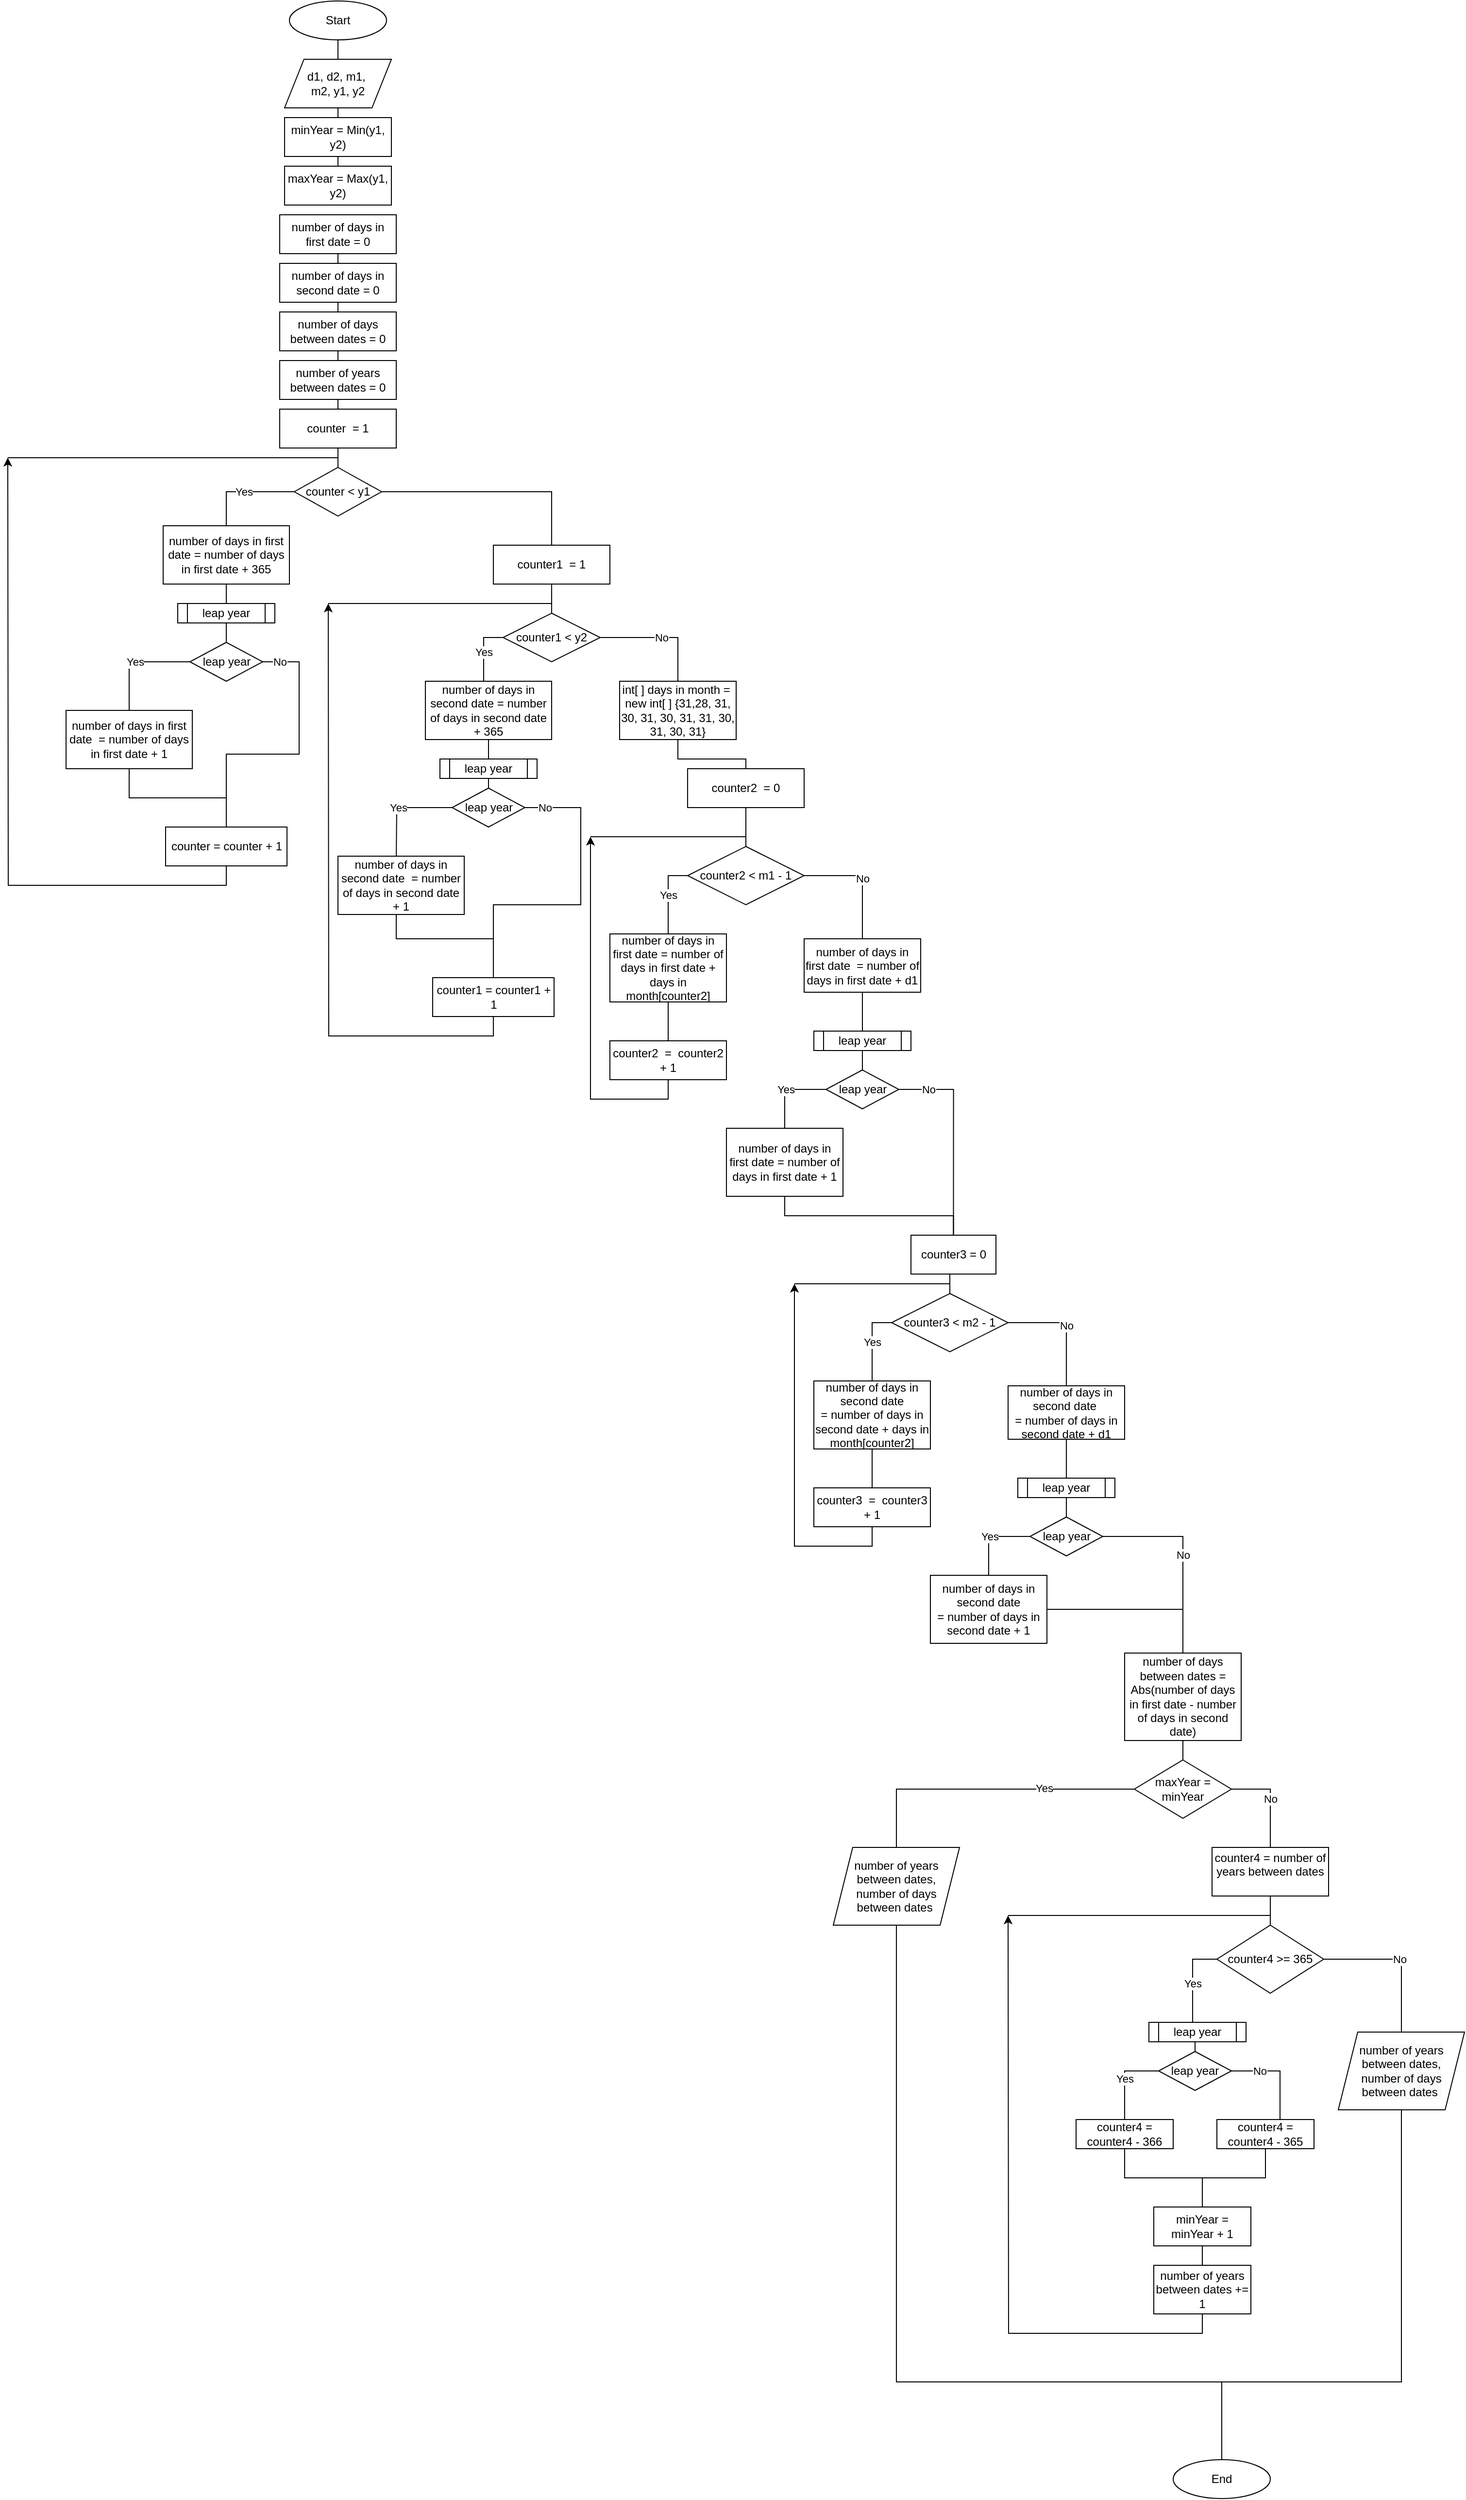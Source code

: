 <mxfile version="13.8.7" type="device"><diagram id="DmY2HvCNwbbvn5zzfC1T" name="Page-1"><mxGraphModel dx="1113" dy="654" grid="1" gridSize="10" guides="1" tooltips="1" connect="1" arrows="1" fold="1" page="1" pageScale="1" pageWidth="850" pageHeight="1100" math="0" shadow="0"><root><mxCell id="0"/><mxCell id="1" parent="0"/><mxCell id="CWqzJnqhIfR3baOjZbIU-3" style="edgeStyle=orthogonalEdgeStyle;rounded=0;orthogonalLoop=1;jettySize=auto;html=1;exitX=0.5;exitY=1;exitDx=0;exitDy=0;endArrow=none;endFill=0;" edge="1" parent="1" source="CWqzJnqhIfR3baOjZbIU-1" target="CWqzJnqhIfR3baOjZbIU-2"><mxGeometry relative="1" as="geometry"/></mxCell><mxCell id="CWqzJnqhIfR3baOjZbIU-1" value="Start" style="ellipse;whiteSpace=wrap;html=1;" vertex="1" parent="1"><mxGeometry x="340" y="10" width="100" height="40" as="geometry"/></mxCell><mxCell id="CWqzJnqhIfR3baOjZbIU-6" style="edgeStyle=orthogonalEdgeStyle;rounded=0;orthogonalLoop=1;jettySize=auto;html=1;exitX=0.5;exitY=1;exitDx=0;exitDy=0;endArrow=none;endFill=0;" edge="1" parent="1" source="CWqzJnqhIfR3baOjZbIU-2" target="CWqzJnqhIfR3baOjZbIU-5"><mxGeometry relative="1" as="geometry"/></mxCell><mxCell id="CWqzJnqhIfR3baOjZbIU-2" value="d1, d2, m1,&amp;nbsp;&lt;br&gt;m2, y1, y2" style="shape=parallelogram;perimeter=parallelogramPerimeter;whiteSpace=wrap;html=1;fixedSize=1;" vertex="1" parent="1"><mxGeometry x="335" y="70" width="110" height="50" as="geometry"/></mxCell><mxCell id="CWqzJnqhIfR3baOjZbIU-8" style="edgeStyle=orthogonalEdgeStyle;rounded=0;orthogonalLoop=1;jettySize=auto;html=1;exitX=0.5;exitY=1;exitDx=0;exitDy=0;entryX=0.5;entryY=0;entryDx=0;entryDy=0;endArrow=none;endFill=0;" edge="1" parent="1" source="CWqzJnqhIfR3baOjZbIU-5" target="CWqzJnqhIfR3baOjZbIU-7"><mxGeometry relative="1" as="geometry"/></mxCell><mxCell id="CWqzJnqhIfR3baOjZbIU-5" value="minYear = Min(y1, y2)" style="rounded=0;whiteSpace=wrap;html=1;" vertex="1" parent="1"><mxGeometry x="335" y="130" width="110" height="40" as="geometry"/></mxCell><mxCell id="CWqzJnqhIfR3baOjZbIU-7" value="maxYear = Max(y1, y2)" style="rounded=0;whiteSpace=wrap;html=1;" vertex="1" parent="1"><mxGeometry x="335" y="180" width="110" height="40" as="geometry"/></mxCell><mxCell id="CWqzJnqhIfR3baOjZbIU-11" style="edgeStyle=orthogonalEdgeStyle;rounded=0;orthogonalLoop=1;jettySize=auto;html=1;exitX=0.5;exitY=1;exitDx=0;exitDy=0;endArrow=none;endFill=0;" edge="1" parent="1" source="CWqzJnqhIfR3baOjZbIU-9" target="CWqzJnqhIfR3baOjZbIU-10"><mxGeometry relative="1" as="geometry"/></mxCell><mxCell id="CWqzJnqhIfR3baOjZbIU-9" value="number of days in first date = 0" style="rounded=0;whiteSpace=wrap;html=1;" vertex="1" parent="1"><mxGeometry x="330" y="230" width="120" height="40" as="geometry"/></mxCell><mxCell id="CWqzJnqhIfR3baOjZbIU-13" style="edgeStyle=orthogonalEdgeStyle;rounded=0;orthogonalLoop=1;jettySize=auto;html=1;exitX=0.5;exitY=1;exitDx=0;exitDy=0;endArrow=none;endFill=0;" edge="1" parent="1" source="CWqzJnqhIfR3baOjZbIU-10" target="CWqzJnqhIfR3baOjZbIU-12"><mxGeometry relative="1" as="geometry"/></mxCell><mxCell id="CWqzJnqhIfR3baOjZbIU-10" value="number of days in second date = 0" style="rounded=0;whiteSpace=wrap;html=1;" vertex="1" parent="1"><mxGeometry x="330" y="280" width="120" height="40" as="geometry"/></mxCell><mxCell id="CWqzJnqhIfR3baOjZbIU-15" style="edgeStyle=orthogonalEdgeStyle;rounded=0;orthogonalLoop=1;jettySize=auto;html=1;exitX=0.5;exitY=1;exitDx=0;exitDy=0;endArrow=none;endFill=0;" edge="1" parent="1" source="CWqzJnqhIfR3baOjZbIU-12" target="CWqzJnqhIfR3baOjZbIU-14"><mxGeometry relative="1" as="geometry"/></mxCell><mxCell id="CWqzJnqhIfR3baOjZbIU-12" value="number of days between dates = 0" style="rounded=0;whiteSpace=wrap;html=1;" vertex="1" parent="1"><mxGeometry x="330" y="330" width="120" height="40" as="geometry"/></mxCell><mxCell id="CWqzJnqhIfR3baOjZbIU-19" style="edgeStyle=orthogonalEdgeStyle;rounded=0;orthogonalLoop=1;jettySize=auto;html=1;exitX=0.5;exitY=1;exitDx=0;exitDy=0;endArrow=none;endFill=0;" edge="1" parent="1" source="CWqzJnqhIfR3baOjZbIU-14" target="CWqzJnqhIfR3baOjZbIU-18"><mxGeometry relative="1" as="geometry"/></mxCell><mxCell id="CWqzJnqhIfR3baOjZbIU-14" value="number of years between dates = 0" style="rounded=0;whiteSpace=wrap;html=1;" vertex="1" parent="1"><mxGeometry x="330" y="380" width="120" height="40" as="geometry"/></mxCell><mxCell id="CWqzJnqhIfR3baOjZbIU-22" value="Yes" style="edgeStyle=orthogonalEdgeStyle;rounded=0;orthogonalLoop=1;jettySize=auto;html=1;exitX=0;exitY=0.5;exitDx=0;exitDy=0;endArrow=none;endFill=0;" edge="1" parent="1" source="CWqzJnqhIfR3baOjZbIU-17" target="CWqzJnqhIfR3baOjZbIU-21"><mxGeometry relative="1" as="geometry"/></mxCell><mxCell id="CWqzJnqhIfR3baOjZbIU-52" style="edgeStyle=orthogonalEdgeStyle;rounded=0;orthogonalLoop=1;jettySize=auto;html=1;exitX=1;exitY=0.5;exitDx=0;exitDy=0;endArrow=none;endFill=0;" edge="1" parent="1" source="CWqzJnqhIfR3baOjZbIU-17" target="CWqzJnqhIfR3baOjZbIU-47"><mxGeometry relative="1" as="geometry"/></mxCell><mxCell id="CWqzJnqhIfR3baOjZbIU-17" value="counter &amp;lt; y1" style="rhombus;whiteSpace=wrap;html=1;" vertex="1" parent="1"><mxGeometry x="345" y="490" width="90" height="50" as="geometry"/></mxCell><mxCell id="CWqzJnqhIfR3baOjZbIU-20" style="edgeStyle=orthogonalEdgeStyle;rounded=0;orthogonalLoop=1;jettySize=auto;html=1;exitX=0.5;exitY=1;exitDx=0;exitDy=0;endArrow=none;endFill=0;" edge="1" parent="1" source="CWqzJnqhIfR3baOjZbIU-18" target="CWqzJnqhIfR3baOjZbIU-17"><mxGeometry relative="1" as="geometry"/></mxCell><mxCell id="CWqzJnqhIfR3baOjZbIU-18" value="counter&amp;nbsp; = 1" style="rounded=0;whiteSpace=wrap;html=1;" vertex="1" parent="1"><mxGeometry x="330" y="430" width="120" height="40" as="geometry"/></mxCell><mxCell id="CWqzJnqhIfR3baOjZbIU-25" style="edgeStyle=orthogonalEdgeStyle;rounded=0;orthogonalLoop=1;jettySize=auto;html=1;exitX=0.5;exitY=1;exitDx=0;exitDy=0;endArrow=none;endFill=0;" edge="1" parent="1" source="CWqzJnqhIfR3baOjZbIU-21" target="CWqzJnqhIfR3baOjZbIU-24"><mxGeometry relative="1" as="geometry"/></mxCell><mxCell id="CWqzJnqhIfR3baOjZbIU-21" value="&lt;span&gt;number of days in first date =&amp;nbsp;&lt;/span&gt;number of days in first date + 365" style="rounded=0;whiteSpace=wrap;html=1;" vertex="1" parent="1"><mxGeometry x="210" y="550" width="130" height="60" as="geometry"/></mxCell><mxCell id="CWqzJnqhIfR3baOjZbIU-28" style="edgeStyle=orthogonalEdgeStyle;rounded=0;orthogonalLoop=1;jettySize=auto;html=1;exitX=0.5;exitY=1;exitDx=0;exitDy=0;endArrow=none;endFill=0;" edge="1" parent="1" source="CWqzJnqhIfR3baOjZbIU-24" target="CWqzJnqhIfR3baOjZbIU-26"><mxGeometry relative="1" as="geometry"/></mxCell><mxCell id="CWqzJnqhIfR3baOjZbIU-24" value="leap year" style="shape=process;whiteSpace=wrap;html=1;backgroundOutline=1;" vertex="1" parent="1"><mxGeometry x="225" y="630" width="100" height="20" as="geometry"/></mxCell><mxCell id="CWqzJnqhIfR3baOjZbIU-29" value="Yes" style="edgeStyle=orthogonalEdgeStyle;rounded=0;orthogonalLoop=1;jettySize=auto;html=1;exitX=0;exitY=0.5;exitDx=0;exitDy=0;endArrow=none;endFill=0;" edge="1" parent="1" source="CWqzJnqhIfR3baOjZbIU-26" target="CWqzJnqhIfR3baOjZbIU-27"><mxGeometry relative="1" as="geometry"/></mxCell><mxCell id="CWqzJnqhIfR3baOjZbIU-32" value="No" style="edgeStyle=orthogonalEdgeStyle;rounded=0;orthogonalLoop=1;jettySize=auto;html=1;exitX=1;exitY=0.5;exitDx=0;exitDy=0;endArrow=none;endFill=0;" edge="1" parent="1" source="CWqzJnqhIfR3baOjZbIU-26" target="CWqzJnqhIfR3baOjZbIU-30"><mxGeometry x="-0.876" relative="1" as="geometry"><Array as="points"><mxPoint x="350" y="690"/><mxPoint x="350" y="785"/><mxPoint x="275" y="785"/></Array><mxPoint as="offset"/></mxGeometry></mxCell><mxCell id="CWqzJnqhIfR3baOjZbIU-26" value="leap year" style="rhombus;whiteSpace=wrap;html=1;" vertex="1" parent="1"><mxGeometry x="237.5" y="670" width="75" height="40" as="geometry"/></mxCell><mxCell id="CWqzJnqhIfR3baOjZbIU-31" style="edgeStyle=orthogonalEdgeStyle;rounded=0;orthogonalLoop=1;jettySize=auto;html=1;exitX=0.5;exitY=1;exitDx=0;exitDy=0;entryX=0.5;entryY=0;entryDx=0;entryDy=0;endArrow=none;endFill=0;" edge="1" parent="1" source="CWqzJnqhIfR3baOjZbIU-27" target="CWqzJnqhIfR3baOjZbIU-30"><mxGeometry relative="1" as="geometry"/></mxCell><mxCell id="CWqzJnqhIfR3baOjZbIU-27" value="&lt;span&gt;number of days in first date&amp;nbsp; =&amp;nbsp;&lt;/span&gt;number of days in first date + 1" style="rounded=0;whiteSpace=wrap;html=1;" vertex="1" parent="1"><mxGeometry x="110" y="740" width="130" height="60" as="geometry"/></mxCell><mxCell id="CWqzJnqhIfR3baOjZbIU-33" style="edgeStyle=orthogonalEdgeStyle;rounded=0;orthogonalLoop=1;jettySize=auto;html=1;exitX=0.5;exitY=1;exitDx=0;exitDy=0;endArrow=classic;endFill=1;" edge="1" parent="1" source="CWqzJnqhIfR3baOjZbIU-30"><mxGeometry relative="1" as="geometry"><mxPoint x="50" y="480" as="targetPoint"/></mxGeometry></mxCell><mxCell id="CWqzJnqhIfR3baOjZbIU-30" value="counter = counter + 1" style="rounded=0;whiteSpace=wrap;html=1;" vertex="1" parent="1"><mxGeometry x="212.5" y="860" width="125" height="40" as="geometry"/></mxCell><mxCell id="CWqzJnqhIfR3baOjZbIU-34" value="" style="endArrow=none;html=1;" edge="1" parent="1"><mxGeometry width="50" height="50" relative="1" as="geometry"><mxPoint x="50" y="480" as="sourcePoint"/><mxPoint x="390" y="480" as="targetPoint"/></mxGeometry></mxCell><mxCell id="CWqzJnqhIfR3baOjZbIU-35" style="edgeStyle=orthogonalEdgeStyle;rounded=0;orthogonalLoop=1;jettySize=auto;html=1;exitX=0.5;exitY=1;exitDx=0;exitDy=0;endArrow=none;endFill=0;" edge="1" parent="1" source="CWqzJnqhIfR3baOjZbIU-36" target="CWqzJnqhIfR3baOjZbIU-38"><mxGeometry relative="1" as="geometry"/></mxCell><mxCell id="CWqzJnqhIfR3baOjZbIU-36" value="&lt;span&gt;number of days in second date =&amp;nbsp;&lt;/span&gt;number of days in second date + 365" style="rounded=0;whiteSpace=wrap;html=1;" vertex="1" parent="1"><mxGeometry x="480" y="710" width="130" height="60" as="geometry"/></mxCell><mxCell id="CWqzJnqhIfR3baOjZbIU-37" style="edgeStyle=orthogonalEdgeStyle;rounded=0;orthogonalLoop=1;jettySize=auto;html=1;exitX=0.5;exitY=1;exitDx=0;exitDy=0;endArrow=none;endFill=0;" edge="1" parent="1" source="CWqzJnqhIfR3baOjZbIU-38" target="CWqzJnqhIfR3baOjZbIU-41"><mxGeometry relative="1" as="geometry"/></mxCell><mxCell id="CWqzJnqhIfR3baOjZbIU-38" value="leap year" style="shape=process;whiteSpace=wrap;html=1;backgroundOutline=1;" vertex="1" parent="1"><mxGeometry x="495" y="790" width="100" height="20" as="geometry"/></mxCell><mxCell id="CWqzJnqhIfR3baOjZbIU-39" value="Yes" style="edgeStyle=orthogonalEdgeStyle;rounded=0;orthogonalLoop=1;jettySize=auto;html=1;exitX=0;exitY=0.5;exitDx=0;exitDy=0;endArrow=none;endFill=0;" edge="1" parent="1" source="CWqzJnqhIfR3baOjZbIU-41"><mxGeometry relative="1" as="geometry"><mxPoint x="450" y="895" as="targetPoint"/></mxGeometry></mxCell><mxCell id="CWqzJnqhIfR3baOjZbIU-40" value="No" style="edgeStyle=orthogonalEdgeStyle;rounded=0;orthogonalLoop=1;jettySize=auto;html=1;exitX=1;exitY=0.5;exitDx=0;exitDy=0;endArrow=none;endFill=0;" edge="1" parent="1" source="CWqzJnqhIfR3baOjZbIU-41" target="CWqzJnqhIfR3baOjZbIU-44"><mxGeometry x="-0.876" relative="1" as="geometry"><Array as="points"><mxPoint x="640" y="840"/><mxPoint x="640" y="940"/><mxPoint x="550" y="940"/></Array><mxPoint as="offset"/></mxGeometry></mxCell><mxCell id="CWqzJnqhIfR3baOjZbIU-41" value="leap year" style="rhombus;whiteSpace=wrap;html=1;" vertex="1" parent="1"><mxGeometry x="507.5" y="820" width="75" height="40" as="geometry"/></mxCell><mxCell id="CWqzJnqhIfR3baOjZbIU-42" style="edgeStyle=orthogonalEdgeStyle;rounded=0;orthogonalLoop=1;jettySize=auto;html=1;entryX=0.5;entryY=0;entryDx=0;entryDy=0;endArrow=none;endFill=0;" edge="1" parent="1" target="CWqzJnqhIfR3baOjZbIU-44"><mxGeometry relative="1" as="geometry"><mxPoint x="450" y="950" as="sourcePoint"/><Array as="points"><mxPoint x="450" y="975"/><mxPoint x="550" y="975"/></Array></mxGeometry></mxCell><mxCell id="CWqzJnqhIfR3baOjZbIU-43" value="&lt;span&gt;number of days in second date&amp;nbsp; =&amp;nbsp;&lt;/span&gt;number of days in second date + 1" style="rounded=0;whiteSpace=wrap;html=1;" vertex="1" parent="1"><mxGeometry x="390" y="890" width="130" height="60" as="geometry"/></mxCell><mxCell id="CWqzJnqhIfR3baOjZbIU-51" style="edgeStyle=orthogonalEdgeStyle;rounded=0;orthogonalLoop=1;jettySize=auto;html=1;exitX=0.5;exitY=1;exitDx=0;exitDy=0;endArrow=classic;endFill=1;" edge="1" parent="1" source="CWqzJnqhIfR3baOjZbIU-44"><mxGeometry relative="1" as="geometry"><mxPoint x="380" y="630" as="targetPoint"/></mxGeometry></mxCell><mxCell id="CWqzJnqhIfR3baOjZbIU-44" value="counter1 = counter1 + 1" style="rounded=0;whiteSpace=wrap;html=1;" vertex="1" parent="1"><mxGeometry x="487.5" y="1015" width="125" height="40" as="geometry"/></mxCell><mxCell id="CWqzJnqhIfR3baOjZbIU-49" style="edgeStyle=orthogonalEdgeStyle;rounded=0;orthogonalLoop=1;jettySize=auto;html=1;exitX=0.5;exitY=1;exitDx=0;exitDy=0;endArrow=none;endFill=0;" edge="1" parent="1" source="CWqzJnqhIfR3baOjZbIU-47" target="CWqzJnqhIfR3baOjZbIU-48"><mxGeometry relative="1" as="geometry"/></mxCell><mxCell id="CWqzJnqhIfR3baOjZbIU-47" value="counter1&amp;nbsp; = 1" style="rounded=0;whiteSpace=wrap;html=1;" vertex="1" parent="1"><mxGeometry x="550" y="570" width="120" height="40" as="geometry"/></mxCell><mxCell id="CWqzJnqhIfR3baOjZbIU-53" value="Yes" style="edgeStyle=orthogonalEdgeStyle;rounded=0;orthogonalLoop=1;jettySize=auto;html=1;exitX=0;exitY=0.5;exitDx=0;exitDy=0;endArrow=none;endFill=0;" edge="1" parent="1" source="CWqzJnqhIfR3baOjZbIU-48" target="CWqzJnqhIfR3baOjZbIU-36"><mxGeometry relative="1" as="geometry"/></mxCell><mxCell id="CWqzJnqhIfR3baOjZbIU-56" value="No" style="edgeStyle=orthogonalEdgeStyle;rounded=0;orthogonalLoop=1;jettySize=auto;html=1;exitX=1;exitY=0.5;exitDx=0;exitDy=0;endArrow=none;endFill=0;" edge="1" parent="1" source="CWqzJnqhIfR3baOjZbIU-48" target="CWqzJnqhIfR3baOjZbIU-55"><mxGeometry relative="1" as="geometry"/></mxCell><mxCell id="CWqzJnqhIfR3baOjZbIU-48" value="counter1 &amp;lt; y2" style="rhombus;whiteSpace=wrap;html=1;" vertex="1" parent="1"><mxGeometry x="560" y="640" width="100" height="50" as="geometry"/></mxCell><mxCell id="CWqzJnqhIfR3baOjZbIU-54" value="" style="endArrow=none;html=1;" edge="1" parent="1"><mxGeometry width="50" height="50" relative="1" as="geometry"><mxPoint x="380" y="630" as="sourcePoint"/><mxPoint x="610" y="630" as="targetPoint"/></mxGeometry></mxCell><mxCell id="CWqzJnqhIfR3baOjZbIU-58" style="edgeStyle=orthogonalEdgeStyle;rounded=0;orthogonalLoop=1;jettySize=auto;html=1;exitX=0.5;exitY=1;exitDx=0;exitDy=0;entryX=0.5;entryY=0;entryDx=0;entryDy=0;endArrow=none;endFill=0;" edge="1" parent="1" source="CWqzJnqhIfR3baOjZbIU-55" target="CWqzJnqhIfR3baOjZbIU-57"><mxGeometry relative="1" as="geometry"/></mxCell><mxCell id="CWqzJnqhIfR3baOjZbIU-55" value="int[ ] days in month =&amp;nbsp;&lt;br&gt;new int[ ] {31,28, 31, 30, 31, 30, 31, 31, 30, 31, 30, 31}" style="rounded=0;whiteSpace=wrap;html=1;" vertex="1" parent="1"><mxGeometry x="680" y="710" width="120" height="60" as="geometry"/></mxCell><mxCell id="CWqzJnqhIfR3baOjZbIU-61" style="edgeStyle=orthogonalEdgeStyle;rounded=0;orthogonalLoop=1;jettySize=auto;html=1;exitX=0.5;exitY=1;exitDx=0;exitDy=0;entryX=0.5;entryY=0;entryDx=0;entryDy=0;endArrow=none;endFill=0;" edge="1" parent="1" source="CWqzJnqhIfR3baOjZbIU-57" target="CWqzJnqhIfR3baOjZbIU-59"><mxGeometry relative="1" as="geometry"/></mxCell><mxCell id="CWqzJnqhIfR3baOjZbIU-57" value="counter2&amp;nbsp; = 0" style="rounded=0;whiteSpace=wrap;html=1;" vertex="1" parent="1"><mxGeometry x="750" y="800" width="120" height="40" as="geometry"/></mxCell><mxCell id="CWqzJnqhIfR3baOjZbIU-63" value="Yes" style="edgeStyle=orthogonalEdgeStyle;rounded=0;orthogonalLoop=1;jettySize=auto;html=1;exitX=0;exitY=0.5;exitDx=0;exitDy=0;entryX=0.5;entryY=0;entryDx=0;entryDy=0;endArrow=none;endFill=0;" edge="1" parent="1" source="CWqzJnqhIfR3baOjZbIU-59" target="CWqzJnqhIfR3baOjZbIU-62"><mxGeometry relative="1" as="geometry"/></mxCell><mxCell id="CWqzJnqhIfR3baOjZbIU-69" value="No" style="edgeStyle=orthogonalEdgeStyle;rounded=0;orthogonalLoop=1;jettySize=auto;html=1;exitX=1;exitY=0.5;exitDx=0;exitDy=0;endArrow=none;endFill=0;" edge="1" parent="1" source="CWqzJnqhIfR3baOjZbIU-59" target="CWqzJnqhIfR3baOjZbIU-68"><mxGeometry relative="1" as="geometry"/></mxCell><mxCell id="CWqzJnqhIfR3baOjZbIU-59" value="counter2 &amp;lt; m1 - 1" style="rhombus;whiteSpace=wrap;html=1;" vertex="1" parent="1"><mxGeometry x="750" y="880" width="120" height="60" as="geometry"/></mxCell><mxCell id="CWqzJnqhIfR3baOjZbIU-65" style="edgeStyle=orthogonalEdgeStyle;rounded=0;orthogonalLoop=1;jettySize=auto;html=1;exitX=0.5;exitY=1;exitDx=0;exitDy=0;endArrow=none;endFill=0;" edge="1" parent="1" source="CWqzJnqhIfR3baOjZbIU-62" target="CWqzJnqhIfR3baOjZbIU-64"><mxGeometry relative="1" as="geometry"/></mxCell><mxCell id="CWqzJnqhIfR3baOjZbIU-62" value="number of days in first date =&amp;nbsp;number of days in first date + days in month[counter2]" style="rounded=0;whiteSpace=wrap;html=1;" vertex="1" parent="1"><mxGeometry x="670" y="970" width="120" height="70" as="geometry"/></mxCell><mxCell id="CWqzJnqhIfR3baOjZbIU-66" style="edgeStyle=orthogonalEdgeStyle;rounded=0;orthogonalLoop=1;jettySize=auto;html=1;exitX=0.5;exitY=1;exitDx=0;exitDy=0;endArrow=classic;endFill=1;" edge="1" parent="1" source="CWqzJnqhIfR3baOjZbIU-64"><mxGeometry relative="1" as="geometry"><mxPoint x="650" y="870" as="targetPoint"/></mxGeometry></mxCell><mxCell id="CWqzJnqhIfR3baOjZbIU-64" value="counter2&amp;nbsp; =&amp;nbsp; counter2 + 1" style="rounded=0;whiteSpace=wrap;html=1;" vertex="1" parent="1"><mxGeometry x="670" y="1080" width="120" height="40" as="geometry"/></mxCell><mxCell id="CWqzJnqhIfR3baOjZbIU-67" value="" style="endArrow=none;html=1;" edge="1" parent="1"><mxGeometry width="50" height="50" relative="1" as="geometry"><mxPoint x="650" y="870" as="sourcePoint"/><mxPoint x="810" y="870" as="targetPoint"/></mxGeometry></mxCell><mxCell id="CWqzJnqhIfR3baOjZbIU-72" style="edgeStyle=orthogonalEdgeStyle;rounded=0;orthogonalLoop=1;jettySize=auto;html=1;exitX=0.5;exitY=1;exitDx=0;exitDy=0;endArrow=none;endFill=0;" edge="1" parent="1" source="CWqzJnqhIfR3baOjZbIU-68" target="CWqzJnqhIfR3baOjZbIU-71"><mxGeometry relative="1" as="geometry"/></mxCell><mxCell id="CWqzJnqhIfR3baOjZbIU-68" value="number of days in first date&amp;nbsp; =&amp;nbsp;number of days in first date + d1" style="rounded=0;whiteSpace=wrap;html=1;" vertex="1" parent="1"><mxGeometry x="870" y="975" width="120" height="55" as="geometry"/></mxCell><mxCell id="CWqzJnqhIfR3baOjZbIU-75" style="edgeStyle=orthogonalEdgeStyle;rounded=0;orthogonalLoop=1;jettySize=auto;html=1;exitX=0.5;exitY=1;exitDx=0;exitDy=0;entryX=0.5;entryY=0;entryDx=0;entryDy=0;endArrow=none;endFill=0;" edge="1" parent="1" source="CWqzJnqhIfR3baOjZbIU-71" target="CWqzJnqhIfR3baOjZbIU-74"><mxGeometry relative="1" as="geometry"/></mxCell><mxCell id="CWqzJnqhIfR3baOjZbIU-71" value="leap year" style="shape=process;whiteSpace=wrap;html=1;backgroundOutline=1;" vertex="1" parent="1"><mxGeometry x="880" y="1070" width="100" height="20" as="geometry"/></mxCell><mxCell id="CWqzJnqhIfR3baOjZbIU-77" value="Yes" style="edgeStyle=orthogonalEdgeStyle;rounded=0;orthogonalLoop=1;jettySize=auto;html=1;exitX=0;exitY=0.5;exitDx=0;exitDy=0;endArrow=none;endFill=0;" edge="1" parent="1" source="CWqzJnqhIfR3baOjZbIU-74" target="CWqzJnqhIfR3baOjZbIU-76"><mxGeometry relative="1" as="geometry"/></mxCell><mxCell id="CWqzJnqhIfR3baOjZbIU-80" value="No" style="edgeStyle=orthogonalEdgeStyle;rounded=0;orthogonalLoop=1;jettySize=auto;html=1;exitX=1;exitY=0.5;exitDx=0;exitDy=0;entryX=0.5;entryY=0;entryDx=0;entryDy=0;endArrow=none;endFill=0;" edge="1" parent="1" source="CWqzJnqhIfR3baOjZbIU-74" target="CWqzJnqhIfR3baOjZbIU-78"><mxGeometry x="-0.713" relative="1" as="geometry"><mxPoint x="1" as="offset"/></mxGeometry></mxCell><mxCell id="CWqzJnqhIfR3baOjZbIU-74" value="leap year" style="rhombus;whiteSpace=wrap;html=1;" vertex="1" parent="1"><mxGeometry x="892.5" y="1110" width="75" height="40" as="geometry"/></mxCell><mxCell id="CWqzJnqhIfR3baOjZbIU-79" style="edgeStyle=orthogonalEdgeStyle;rounded=0;orthogonalLoop=1;jettySize=auto;html=1;exitX=0.5;exitY=1;exitDx=0;exitDy=0;endArrow=none;endFill=0;" edge="1" parent="1" source="CWqzJnqhIfR3baOjZbIU-76" target="CWqzJnqhIfR3baOjZbIU-78"><mxGeometry relative="1" as="geometry"/></mxCell><mxCell id="CWqzJnqhIfR3baOjZbIU-76" value="number of days in first date =&amp;nbsp;number of days in first date + 1" style="rounded=0;whiteSpace=wrap;html=1;" vertex="1" parent="1"><mxGeometry x="790" y="1170" width="120" height="70" as="geometry"/></mxCell><mxCell id="CWqzJnqhIfR3baOjZbIU-97" style="edgeStyle=orthogonalEdgeStyle;rounded=0;orthogonalLoop=1;jettySize=auto;html=1;exitX=0.5;exitY=1;exitDx=0;exitDy=0;entryX=0.5;entryY=0;entryDx=0;entryDy=0;endArrow=none;endFill=0;" edge="1" parent="1" source="CWqzJnqhIfR3baOjZbIU-78" target="CWqzJnqhIfR3baOjZbIU-84"><mxGeometry relative="1" as="geometry"/></mxCell><mxCell id="CWqzJnqhIfR3baOjZbIU-78" value="counter3 = 0" style="rounded=0;whiteSpace=wrap;html=1;" vertex="1" parent="1"><mxGeometry x="980" y="1280" width="87.5" height="40" as="geometry"/></mxCell><mxCell id="CWqzJnqhIfR3baOjZbIU-82" value="Yes" style="edgeStyle=orthogonalEdgeStyle;rounded=0;orthogonalLoop=1;jettySize=auto;html=1;exitX=0;exitY=0.5;exitDx=0;exitDy=0;entryX=0.5;entryY=0;entryDx=0;entryDy=0;endArrow=none;endFill=0;" edge="1" parent="1" source="CWqzJnqhIfR3baOjZbIU-84" target="CWqzJnqhIfR3baOjZbIU-86"><mxGeometry relative="1" as="geometry"/></mxCell><mxCell id="CWqzJnqhIfR3baOjZbIU-83" value="No" style="edgeStyle=orthogonalEdgeStyle;rounded=0;orthogonalLoop=1;jettySize=auto;html=1;exitX=1;exitY=0.5;exitDx=0;exitDy=0;endArrow=none;endFill=0;" edge="1" parent="1" source="CWqzJnqhIfR3baOjZbIU-84" target="CWqzJnqhIfR3baOjZbIU-91"><mxGeometry relative="1" as="geometry"/></mxCell><mxCell id="CWqzJnqhIfR3baOjZbIU-84" value="counter3 &amp;lt; m2 - 1" style="rhombus;whiteSpace=wrap;html=1;" vertex="1" parent="1"><mxGeometry x="960" y="1340" width="120" height="60" as="geometry"/></mxCell><mxCell id="CWqzJnqhIfR3baOjZbIU-85" style="edgeStyle=orthogonalEdgeStyle;rounded=0;orthogonalLoop=1;jettySize=auto;html=1;exitX=0.5;exitY=1;exitDx=0;exitDy=0;endArrow=none;endFill=0;" edge="1" parent="1" source="CWqzJnqhIfR3baOjZbIU-86" target="CWqzJnqhIfR3baOjZbIU-88"><mxGeometry relative="1" as="geometry"/></mxCell><mxCell id="CWqzJnqhIfR3baOjZbIU-86" value="number of days in second date =&amp;nbsp;number of days in second date + days in month[counter2]" style="rounded=0;whiteSpace=wrap;html=1;" vertex="1" parent="1"><mxGeometry x="880" y="1430" width="120" height="70" as="geometry"/></mxCell><mxCell id="CWqzJnqhIfR3baOjZbIU-87" style="edgeStyle=orthogonalEdgeStyle;rounded=0;orthogonalLoop=1;jettySize=auto;html=1;exitX=0.5;exitY=1;exitDx=0;exitDy=0;endArrow=classic;endFill=1;" edge="1" parent="1" source="CWqzJnqhIfR3baOjZbIU-88"><mxGeometry relative="1" as="geometry"><mxPoint x="860" y="1330" as="targetPoint"/></mxGeometry></mxCell><mxCell id="CWqzJnqhIfR3baOjZbIU-88" value="counter3&amp;nbsp; =&amp;nbsp; counter3 + 1" style="rounded=0;whiteSpace=wrap;html=1;" vertex="1" parent="1"><mxGeometry x="880" y="1540" width="120" height="40" as="geometry"/></mxCell><mxCell id="CWqzJnqhIfR3baOjZbIU-89" value="" style="endArrow=none;html=1;" edge="1" parent="1"><mxGeometry width="50" height="50" relative="1" as="geometry"><mxPoint x="860" y="1330" as="sourcePoint"/><mxPoint x="1020" y="1330" as="targetPoint"/></mxGeometry></mxCell><mxCell id="CWqzJnqhIfR3baOjZbIU-90" style="edgeStyle=orthogonalEdgeStyle;rounded=0;orthogonalLoop=1;jettySize=auto;html=1;exitX=0.5;exitY=1;exitDx=0;exitDy=0;endArrow=none;endFill=0;" edge="1" parent="1" source="CWqzJnqhIfR3baOjZbIU-91" target="CWqzJnqhIfR3baOjZbIU-93"><mxGeometry relative="1" as="geometry"/></mxCell><mxCell id="CWqzJnqhIfR3baOjZbIU-91" value="number of days in second date&amp;nbsp; =&amp;nbsp;number of days in second date + d1" style="rounded=0;whiteSpace=wrap;html=1;" vertex="1" parent="1"><mxGeometry x="1080" y="1435" width="120" height="55" as="geometry"/></mxCell><mxCell id="CWqzJnqhIfR3baOjZbIU-92" style="edgeStyle=orthogonalEdgeStyle;rounded=0;orthogonalLoop=1;jettySize=auto;html=1;exitX=0.5;exitY=1;exitDx=0;exitDy=0;entryX=0.5;entryY=0;entryDx=0;entryDy=0;endArrow=none;endFill=0;" edge="1" parent="1" source="CWqzJnqhIfR3baOjZbIU-93" target="CWqzJnqhIfR3baOjZbIU-95"><mxGeometry relative="1" as="geometry"/></mxCell><mxCell id="CWqzJnqhIfR3baOjZbIU-93" value="leap year" style="shape=process;whiteSpace=wrap;html=1;backgroundOutline=1;" vertex="1" parent="1"><mxGeometry x="1090" y="1530" width="100" height="20" as="geometry"/></mxCell><mxCell id="CWqzJnqhIfR3baOjZbIU-94" value="Yes" style="edgeStyle=orthogonalEdgeStyle;rounded=0;orthogonalLoop=1;jettySize=auto;html=1;exitX=0;exitY=0.5;exitDx=0;exitDy=0;endArrow=none;endFill=0;" edge="1" parent="1" source="CWqzJnqhIfR3baOjZbIU-95" target="CWqzJnqhIfR3baOjZbIU-96"><mxGeometry relative="1" as="geometry"/></mxCell><mxCell id="CWqzJnqhIfR3baOjZbIU-99" value="No" style="edgeStyle=orthogonalEdgeStyle;rounded=0;orthogonalLoop=1;jettySize=auto;html=1;exitX=1;exitY=0.5;exitDx=0;exitDy=0;endArrow=none;endFill=0;" edge="1" parent="1" source="CWqzJnqhIfR3baOjZbIU-95" target="CWqzJnqhIfR3baOjZbIU-98"><mxGeometry relative="1" as="geometry"/></mxCell><mxCell id="CWqzJnqhIfR3baOjZbIU-95" value="leap year" style="rhombus;whiteSpace=wrap;html=1;" vertex="1" parent="1"><mxGeometry x="1102.5" y="1570" width="75" height="40" as="geometry"/></mxCell><mxCell id="CWqzJnqhIfR3baOjZbIU-104" style="edgeStyle=orthogonalEdgeStyle;rounded=0;orthogonalLoop=1;jettySize=auto;html=1;exitX=1;exitY=0.5;exitDx=0;exitDy=0;endArrow=none;endFill=0;" edge="1" parent="1" source="CWqzJnqhIfR3baOjZbIU-96" target="CWqzJnqhIfR3baOjZbIU-98"><mxGeometry relative="1" as="geometry"/></mxCell><mxCell id="CWqzJnqhIfR3baOjZbIU-96" value="number of days in second date =&amp;nbsp;number of days in second date + 1" style="rounded=0;whiteSpace=wrap;html=1;" vertex="1" parent="1"><mxGeometry x="1000" y="1630" width="120" height="70" as="geometry"/></mxCell><mxCell id="CWqzJnqhIfR3baOjZbIU-101" style="edgeStyle=orthogonalEdgeStyle;rounded=0;orthogonalLoop=1;jettySize=auto;html=1;exitX=0.5;exitY=1;exitDx=0;exitDy=0;entryX=0.5;entryY=0;entryDx=0;entryDy=0;endArrow=none;endFill=0;" edge="1" parent="1" source="CWqzJnqhIfR3baOjZbIU-98" target="CWqzJnqhIfR3baOjZbIU-100"><mxGeometry relative="1" as="geometry"/></mxCell><mxCell id="CWqzJnqhIfR3baOjZbIU-98" value="&lt;span&gt;number of days between dates = Abs(&lt;/span&gt;number of days in first date - number of days in second date)" style="rounded=0;whiteSpace=wrap;html=1;" vertex="1" parent="1"><mxGeometry x="1200" y="1710" width="120" height="90" as="geometry"/></mxCell><mxCell id="CWqzJnqhIfR3baOjZbIU-103" style="edgeStyle=orthogonalEdgeStyle;rounded=0;orthogonalLoop=1;jettySize=auto;html=1;exitX=0;exitY=0.5;exitDx=0;exitDy=0;endArrow=none;endFill=0;" edge="1" parent="1" source="CWqzJnqhIfR3baOjZbIU-100" target="CWqzJnqhIfR3baOjZbIU-102"><mxGeometry relative="1" as="geometry"/></mxCell><mxCell id="CWqzJnqhIfR3baOjZbIU-105" value="Yes" style="edgeLabel;html=1;align=center;verticalAlign=middle;resizable=0;points=[];" vertex="1" connectable="0" parent="CWqzJnqhIfR3baOjZbIU-103"><mxGeometry x="-0.391" y="-1" relative="1" as="geometry"><mxPoint as="offset"/></mxGeometry></mxCell><mxCell id="CWqzJnqhIfR3baOjZbIU-107" value="No" style="edgeStyle=orthogonalEdgeStyle;rounded=0;orthogonalLoop=1;jettySize=auto;html=1;exitX=1;exitY=0.5;exitDx=0;exitDy=0;endArrow=none;endFill=0;" edge="1" parent="1" source="CWqzJnqhIfR3baOjZbIU-100" target="CWqzJnqhIfR3baOjZbIU-106"><mxGeometry relative="1" as="geometry"/></mxCell><mxCell id="CWqzJnqhIfR3baOjZbIU-100" value="maxYear = minYear" style="rhombus;whiteSpace=wrap;html=1;" vertex="1" parent="1"><mxGeometry x="1210" y="1820" width="100" height="60" as="geometry"/></mxCell><mxCell id="CWqzJnqhIfR3baOjZbIU-131" style="edgeStyle=orthogonalEdgeStyle;rounded=0;orthogonalLoop=1;jettySize=auto;html=1;exitX=0.5;exitY=1;exitDx=0;exitDy=0;endArrow=none;endFill=0;" edge="1" parent="1" source="CWqzJnqhIfR3baOjZbIU-102" target="CWqzJnqhIfR3baOjZbIU-129"><mxGeometry relative="1" as="geometry"><Array as="points"><mxPoint x="965" y="2460"/><mxPoint x="1300" y="2460"/></Array></mxGeometry></mxCell><mxCell id="CWqzJnqhIfR3baOjZbIU-102" value="&lt;span&gt;number of years between dates,&lt;br&gt;&lt;/span&gt;number of days between dates&amp;nbsp;&lt;span&gt;&lt;br&gt;&lt;/span&gt;" style="shape=parallelogram;perimeter=parallelogramPerimeter;whiteSpace=wrap;html=1;fixedSize=1;" vertex="1" parent="1"><mxGeometry x="900" y="1910" width="130" height="80" as="geometry"/></mxCell><mxCell id="CWqzJnqhIfR3baOjZbIU-109" style="edgeStyle=orthogonalEdgeStyle;rounded=0;orthogonalLoop=1;jettySize=auto;html=1;exitX=0.5;exitY=1;exitDx=0;exitDy=0;endArrow=none;endFill=0;" edge="1" parent="1" source="CWqzJnqhIfR3baOjZbIU-106" target="CWqzJnqhIfR3baOjZbIU-108"><mxGeometry relative="1" as="geometry"/></mxCell><mxCell id="CWqzJnqhIfR3baOjZbIU-106" value="counter4 = number of years between dates&lt;br&gt;&amp;nbsp;" style="rounded=0;whiteSpace=wrap;html=1;" vertex="1" parent="1"><mxGeometry x="1290" y="1910" width="120" height="50" as="geometry"/></mxCell><mxCell id="CWqzJnqhIfR3baOjZbIU-111" value="Yes" style="edgeStyle=orthogonalEdgeStyle;rounded=0;orthogonalLoop=1;jettySize=auto;html=1;exitX=0;exitY=0.5;exitDx=0;exitDy=0;entryX=0.45;entryY=0.5;entryDx=0;entryDy=0;entryPerimeter=0;endArrow=none;endFill=0;" edge="1" parent="1" source="CWqzJnqhIfR3baOjZbIU-108" target="CWqzJnqhIfR3baOjZbIU-110"><mxGeometry relative="1" as="geometry"/></mxCell><mxCell id="CWqzJnqhIfR3baOjZbIU-128" value="No" style="edgeStyle=orthogonalEdgeStyle;rounded=0;orthogonalLoop=1;jettySize=auto;html=1;exitX=1;exitY=0.5;exitDx=0;exitDy=0;endArrow=none;endFill=0;" edge="1" parent="1" source="CWqzJnqhIfR3baOjZbIU-108" target="CWqzJnqhIfR3baOjZbIU-127"><mxGeometry relative="1" as="geometry"/></mxCell><mxCell id="CWqzJnqhIfR3baOjZbIU-108" value="counter4 &amp;gt;= 365" style="rhombus;whiteSpace=wrap;html=1;" vertex="1" parent="1"><mxGeometry x="1295" y="1990" width="110" height="70" as="geometry"/></mxCell><mxCell id="CWqzJnqhIfR3baOjZbIU-113" style="edgeStyle=orthogonalEdgeStyle;rounded=0;orthogonalLoop=1;jettySize=auto;html=1;exitX=0.5;exitY=1;exitDx=0;exitDy=0;entryX=0.5;entryY=0;entryDx=0;entryDy=0;endArrow=none;endFill=0;" edge="1" parent="1" source="CWqzJnqhIfR3baOjZbIU-110" target="CWqzJnqhIfR3baOjZbIU-112"><mxGeometry relative="1" as="geometry"/></mxCell><mxCell id="CWqzJnqhIfR3baOjZbIU-110" value="leap year" style="shape=process;whiteSpace=wrap;html=1;backgroundOutline=1;" vertex="1" parent="1"><mxGeometry x="1225" y="2090" width="100" height="20" as="geometry"/></mxCell><mxCell id="CWqzJnqhIfR3baOjZbIU-115" value="Yes" style="edgeStyle=orthogonalEdgeStyle;rounded=0;orthogonalLoop=1;jettySize=auto;html=1;exitX=0;exitY=0.5;exitDx=0;exitDy=0;endArrow=none;endFill=0;" edge="1" parent="1" source="CWqzJnqhIfR3baOjZbIU-112" target="CWqzJnqhIfR3baOjZbIU-114"><mxGeometry relative="1" as="geometry"/></mxCell><mxCell id="CWqzJnqhIfR3baOjZbIU-119" value="No" style="edgeStyle=orthogonalEdgeStyle;rounded=0;orthogonalLoop=1;jettySize=auto;html=1;exitX=1;exitY=0.5;exitDx=0;exitDy=0;entryX=0.65;entryY=0.333;entryDx=0;entryDy=0;entryPerimeter=0;endArrow=none;endFill=0;" edge="1" parent="1" source="CWqzJnqhIfR3baOjZbIU-112" target="CWqzJnqhIfR3baOjZbIU-118"><mxGeometry x="-0.454" relative="1" as="geometry"><mxPoint x="-1" as="offset"/></mxGeometry></mxCell><mxCell id="CWqzJnqhIfR3baOjZbIU-112" value="leap year" style="rhombus;whiteSpace=wrap;html=1;" vertex="1" parent="1"><mxGeometry x="1235" y="2120" width="75" height="40" as="geometry"/></mxCell><mxCell id="CWqzJnqhIfR3baOjZbIU-117" style="edgeStyle=orthogonalEdgeStyle;rounded=0;orthogonalLoop=1;jettySize=auto;html=1;exitX=0.5;exitY=1;exitDx=0;exitDy=0;entryX=0.5;entryY=0;entryDx=0;entryDy=0;endArrow=none;endFill=0;" edge="1" parent="1" source="CWqzJnqhIfR3baOjZbIU-114" target="CWqzJnqhIfR3baOjZbIU-116"><mxGeometry relative="1" as="geometry"/></mxCell><mxCell id="CWqzJnqhIfR3baOjZbIU-114" value="counter4 = counter4 - 366" style="rounded=0;whiteSpace=wrap;html=1;" vertex="1" parent="1"><mxGeometry x="1150" y="2190" width="100" height="30" as="geometry"/></mxCell><mxCell id="CWqzJnqhIfR3baOjZbIU-122" style="edgeStyle=orthogonalEdgeStyle;rounded=0;orthogonalLoop=1;jettySize=auto;html=1;exitX=0.5;exitY=1;exitDx=0;exitDy=0;endArrow=none;endFill=0;" edge="1" parent="1" source="CWqzJnqhIfR3baOjZbIU-116" target="CWqzJnqhIfR3baOjZbIU-121"><mxGeometry relative="1" as="geometry"/></mxCell><mxCell id="CWqzJnqhIfR3baOjZbIU-116" value="minYear = minYear + 1" style="rounded=0;whiteSpace=wrap;html=1;" vertex="1" parent="1"><mxGeometry x="1230" y="2280" width="100" height="40" as="geometry"/></mxCell><mxCell id="CWqzJnqhIfR3baOjZbIU-120" style="edgeStyle=orthogonalEdgeStyle;rounded=0;orthogonalLoop=1;jettySize=auto;html=1;exitX=0.5;exitY=1;exitDx=0;exitDy=0;endArrow=none;endFill=0;" edge="1" parent="1" source="CWqzJnqhIfR3baOjZbIU-118" target="CWqzJnqhIfR3baOjZbIU-116"><mxGeometry relative="1" as="geometry"/></mxCell><mxCell id="CWqzJnqhIfR3baOjZbIU-118" value="counter4 = counter4 - 365" style="rounded=0;whiteSpace=wrap;html=1;" vertex="1" parent="1"><mxGeometry x="1295" y="2190" width="100" height="30" as="geometry"/></mxCell><mxCell id="CWqzJnqhIfR3baOjZbIU-123" style="edgeStyle=orthogonalEdgeStyle;rounded=0;orthogonalLoop=1;jettySize=auto;html=1;exitX=0.5;exitY=1;exitDx=0;exitDy=0;endArrow=classic;endFill=1;" edge="1" parent="1" source="CWqzJnqhIfR3baOjZbIU-121"><mxGeometry relative="1" as="geometry"><mxPoint x="1080" y="1980" as="targetPoint"/></mxGeometry></mxCell><mxCell id="CWqzJnqhIfR3baOjZbIU-121" value="number of years between dates += 1" style="rounded=0;whiteSpace=wrap;html=1;" vertex="1" parent="1"><mxGeometry x="1230" y="2340" width="100" height="50" as="geometry"/></mxCell><mxCell id="CWqzJnqhIfR3baOjZbIU-124" value="" style="endArrow=none;html=1;" edge="1" parent="1"><mxGeometry width="50" height="50" relative="1" as="geometry"><mxPoint x="1080" y="1980" as="sourcePoint"/><mxPoint x="1350" y="1980" as="targetPoint"/></mxGeometry></mxCell><mxCell id="CWqzJnqhIfR3baOjZbIU-130" style="edgeStyle=orthogonalEdgeStyle;rounded=0;orthogonalLoop=1;jettySize=auto;html=1;exitX=0.5;exitY=1;exitDx=0;exitDy=0;endArrow=none;endFill=0;" edge="1" parent="1" source="CWqzJnqhIfR3baOjZbIU-127" target="CWqzJnqhIfR3baOjZbIU-129"><mxGeometry relative="1" as="geometry"><Array as="points"><mxPoint x="1485" y="2460"/><mxPoint x="1300" y="2460"/></Array></mxGeometry></mxCell><mxCell id="CWqzJnqhIfR3baOjZbIU-127" value="&lt;meta charset=&quot;utf-8&quot;&gt;&lt;span style=&quot;color: rgb(0, 0, 0); font-family: helvetica; font-size: 12px; font-style: normal; font-weight: 400; letter-spacing: normal; text-align: center; text-indent: 0px; text-transform: none; word-spacing: 0px; background-color: rgb(248, 249, 250);&quot;&gt;number of years between dates,&lt;br&gt;&lt;/span&gt;&lt;span style=&quot;color: rgb(0, 0, 0); font-family: helvetica; font-size: 12px; font-style: normal; font-weight: 400; letter-spacing: normal; text-align: center; text-indent: 0px; text-transform: none; word-spacing: 0px; background-color: rgb(248, 249, 250); display: inline; float: none;&quot;&gt;number of days between dates&amp;nbsp;&lt;/span&gt;" style="shape=parallelogram;perimeter=parallelogramPerimeter;whiteSpace=wrap;html=1;fixedSize=1;" vertex="1" parent="1"><mxGeometry x="1420" y="2100" width="130" height="80" as="geometry"/></mxCell><mxCell id="CWqzJnqhIfR3baOjZbIU-129" value="End" style="ellipse;whiteSpace=wrap;html=1;" vertex="1" parent="1"><mxGeometry x="1250" y="2540" width="100" height="40" as="geometry"/></mxCell></root></mxGraphModel></diagram></mxfile>